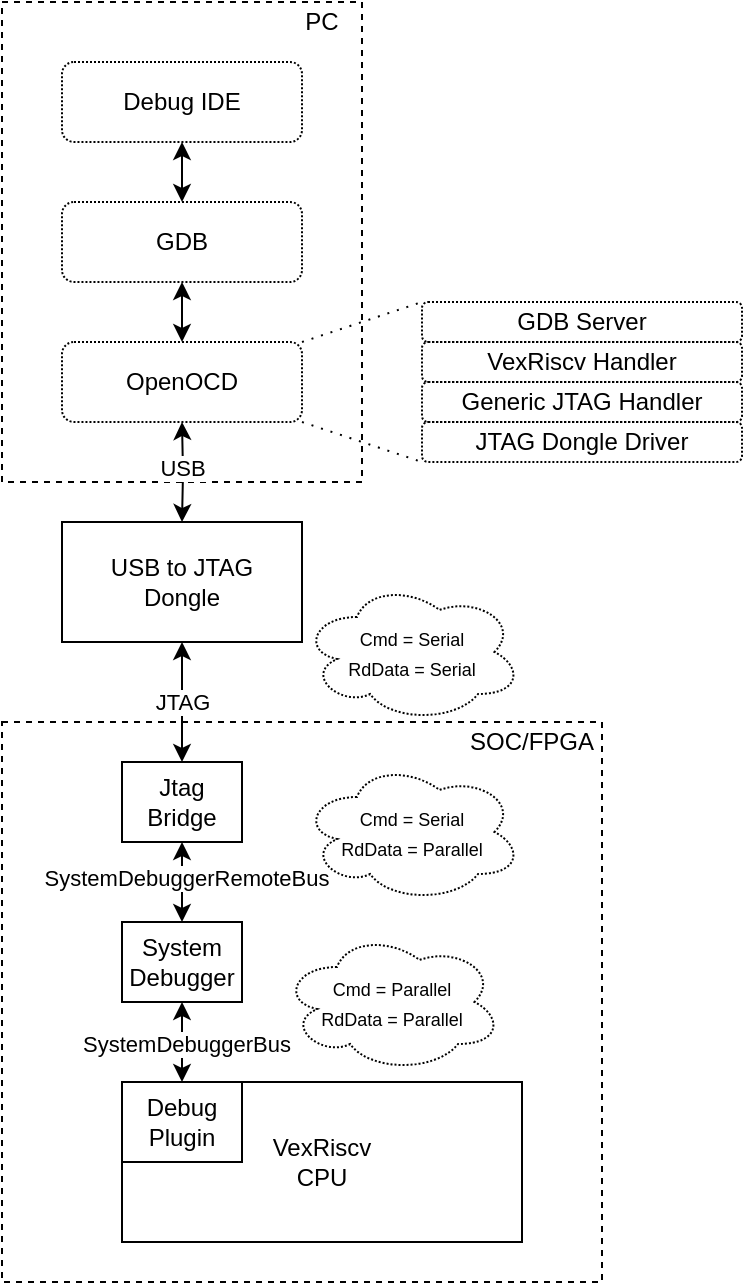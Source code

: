 <mxfile version="14.4.3" type="device"><diagram id="aFCiZEe507_Gjm7lJaAC" name="ide_to_cpu_data_flow"><mxGraphModel dx="763" dy="676" grid="1" gridSize="10" guides="1" tooltips="1" connect="1" arrows="1" fold="1" page="1" pageScale="1" pageWidth="850" pageHeight="1100" math="0" shadow="0"><root><mxCell id="0"/><mxCell id="1" parent="0"/><mxCell id="y0PzyDXFPsx-7QU3nUR2-37" value="" style="rounded=0;whiteSpace=wrap;html=1;fillColor=none;dashed=1;" vertex="1" parent="1"><mxGeometry x="200" y="320" width="180" height="240" as="geometry"/></mxCell><mxCell id="y0PzyDXFPsx-7QU3nUR2-1" value="VexRiscv&lt;br&gt;CPU" style="rounded=0;whiteSpace=wrap;html=1;" vertex="1" parent="1"><mxGeometry x="260" y="860" width="200" height="80" as="geometry"/></mxCell><mxCell id="y0PzyDXFPsx-7QU3nUR2-2" value="Debug&lt;br&gt;Plugin" style="rounded=0;whiteSpace=wrap;html=1;" vertex="1" parent="1"><mxGeometry x="260" y="860" width="60" height="40" as="geometry"/></mxCell><mxCell id="y0PzyDXFPsx-7QU3nUR2-3" value="" style="endArrow=classic;startArrow=classic;html=1;entryX=0.5;entryY=0;entryDx=0;entryDy=0;exitX=0.5;exitY=1;exitDx=0;exitDy=0;" edge="1" parent="1" source="y0PzyDXFPsx-7QU3nUR2-6" target="y0PzyDXFPsx-7QU3nUR2-2"><mxGeometry width="50" height="50" relative="1" as="geometry"><mxPoint x="190" y="900" as="sourcePoint"/><mxPoint x="-170" y="950" as="targetPoint"/></mxGeometry></mxCell><mxCell id="y0PzyDXFPsx-7QU3nUR2-4" value="SystemDebuggerBus" style="edgeLabel;html=1;align=center;verticalAlign=middle;resizable=0;points=[];" vertex="1" connectable="0" parent="y0PzyDXFPsx-7QU3nUR2-3"><mxGeometry x="0.028" y="2" relative="1" as="geometry"><mxPoint as="offset"/></mxGeometry></mxCell><mxCell id="y0PzyDXFPsx-7QU3nUR2-6" value="System&lt;br&gt;Debugger" style="rounded=0;whiteSpace=wrap;html=1;" vertex="1" parent="1"><mxGeometry x="260" y="780" width="60" height="40" as="geometry"/></mxCell><mxCell id="y0PzyDXFPsx-7QU3nUR2-8" value="Jtag&lt;br&gt;Bridge" style="rounded=0;whiteSpace=wrap;html=1;" vertex="1" parent="1"><mxGeometry x="260" y="700" width="60" height="40" as="geometry"/></mxCell><mxCell id="y0PzyDXFPsx-7QU3nUR2-9" value="" style="endArrow=classic;startArrow=classic;html=1;exitX=0.5;exitY=1;exitDx=0;exitDy=0;entryX=0.5;entryY=0;entryDx=0;entryDy=0;" edge="1" parent="1" source="y0PzyDXFPsx-7QU3nUR2-8" target="y0PzyDXFPsx-7QU3nUR2-6"><mxGeometry width="50" height="50" relative="1" as="geometry"><mxPoint x="-30" y="1030" as="sourcePoint"/><mxPoint x="100" y="900" as="targetPoint"/></mxGeometry></mxCell><mxCell id="y0PzyDXFPsx-7QU3nUR2-10" value="SystemDebuggerRemoteBus" style="edgeLabel;html=1;align=center;verticalAlign=middle;resizable=0;points=[];" vertex="1" connectable="0" parent="y0PzyDXFPsx-7QU3nUR2-9"><mxGeometry x="-0.092" y="2" relative="1" as="geometry"><mxPoint as="offset"/></mxGeometry></mxCell><mxCell id="y0PzyDXFPsx-7QU3nUR2-12" value="JTAG" style="endArrow=classic;startArrow=classic;html=1;exitX=0.5;exitY=0;exitDx=0;exitDy=0;entryX=0.5;entryY=1;entryDx=0;entryDy=0;" edge="1" parent="1" source="y0PzyDXFPsx-7QU3nUR2-8" target="y0PzyDXFPsx-7QU3nUR2-20"><mxGeometry width="50" height="50" relative="1" as="geometry"><mxPoint x="250" y="690" as="sourcePoint"/><mxPoint x="290" y="620" as="targetPoint"/></mxGeometry></mxCell><mxCell id="y0PzyDXFPsx-7QU3nUR2-13" value="" style="rounded=0;whiteSpace=wrap;html=1;fillColor=none;dashed=1;" vertex="1" parent="1"><mxGeometry x="200" y="680" width="300" height="280" as="geometry"/></mxCell><mxCell id="y0PzyDXFPsx-7QU3nUR2-14" value="SOC/FPGA" style="text;html=1;strokeColor=none;fillColor=none;align=center;verticalAlign=middle;whiteSpace=wrap;rounded=0;dashed=1;" vertex="1" parent="1"><mxGeometry x="430" y="680" width="70" height="20" as="geometry"/></mxCell><mxCell id="y0PzyDXFPsx-7QU3nUR2-20" value="USB to JTAG&lt;br&gt;Dongle" style="rounded=0;whiteSpace=wrap;html=1;fillColor=none;" vertex="1" parent="1"><mxGeometry x="230" y="580" width="120" height="60" as="geometry"/></mxCell><mxCell id="y0PzyDXFPsx-7QU3nUR2-23" value="" style="edgeStyle=orthogonalEdgeStyle;rounded=0;orthogonalLoop=1;jettySize=auto;html=1;exitX=0.5;exitY=1;exitDx=0;exitDy=0;startArrow=classic;startFill=1;" edge="1" parent="1" target="y0PzyDXFPsx-7QU3nUR2-20"><mxGeometry relative="1" as="geometry"><mxPoint x="290" y="530" as="sourcePoint"/></mxGeometry></mxCell><mxCell id="y0PzyDXFPsx-7QU3nUR2-36" value="USB" style="edgeLabel;html=1;align=center;verticalAlign=middle;resizable=0;points=[];" vertex="1" connectable="0" parent="y0PzyDXFPsx-7QU3nUR2-23"><mxGeometry x="-0.081" y="-1" relative="1" as="geometry"><mxPoint as="offset"/></mxGeometry></mxCell><mxCell id="y0PzyDXFPsx-7QU3nUR2-26" value="OpenOCD" style="rounded=1;whiteSpace=wrap;html=1;fillColor=none;dashed=1;dashPattern=1 1;" vertex="1" parent="1"><mxGeometry x="230" y="490" width="120" height="40" as="geometry"/></mxCell><mxCell id="y0PzyDXFPsx-7QU3nUR2-27" value="GDB" style="rounded=1;whiteSpace=wrap;html=1;fillColor=none;dashed=1;dashPattern=1 1;" vertex="1" parent="1"><mxGeometry x="230" y="420" width="120" height="40" as="geometry"/></mxCell><mxCell id="y0PzyDXFPsx-7QU3nUR2-28" value="Debug IDE" style="rounded=1;whiteSpace=wrap;html=1;fillColor=none;dashed=1;dashPattern=1 1;" vertex="1" parent="1"><mxGeometry x="230" y="350" width="120" height="40" as="geometry"/></mxCell><mxCell id="y0PzyDXFPsx-7QU3nUR2-29" value="" style="endArrow=classic;startArrow=classic;html=1;entryX=0.5;entryY=1;entryDx=0;entryDy=0;exitX=0.5;exitY=0;exitDx=0;exitDy=0;" edge="1" parent="1" source="y0PzyDXFPsx-7QU3nUR2-27" target="y0PzyDXFPsx-7QU3nUR2-28"><mxGeometry width="50" height="50" relative="1" as="geometry"><mxPoint x="125" y="430" as="sourcePoint"/><mxPoint x="175" y="380" as="targetPoint"/></mxGeometry></mxCell><mxCell id="y0PzyDXFPsx-7QU3nUR2-30" value="" style="endArrow=classic;startArrow=classic;html=1;entryX=0.5;entryY=1;entryDx=0;entryDy=0;exitX=0.5;exitY=0;exitDx=0;exitDy=0;" edge="1" parent="1" source="y0PzyDXFPsx-7QU3nUR2-26" target="y0PzyDXFPsx-7QU3nUR2-27"><mxGeometry width="50" height="50" relative="1" as="geometry"><mxPoint x="5" y="510" as="sourcePoint"/><mxPoint x="55" y="460" as="targetPoint"/></mxGeometry></mxCell><mxCell id="y0PzyDXFPsx-7QU3nUR2-33" value="&lt;font style=&quot;font-size: 9px&quot;&gt;Cmd = Serial&lt;br&gt;RdData = Parallel&lt;/font&gt;" style="ellipse;shape=cloud;whiteSpace=wrap;html=1;dashed=1;dashPattern=1 1;fillColor=none;" vertex="1" parent="1"><mxGeometry x="350" y="700" width="110" height="70" as="geometry"/></mxCell><mxCell id="y0PzyDXFPsx-7QU3nUR2-34" value="&lt;font style=&quot;font-size: 9px&quot;&gt;Cmd = Parallel&lt;br&gt;RdData = Parallel&lt;/font&gt;" style="ellipse;shape=cloud;whiteSpace=wrap;html=1;dashed=1;dashPattern=1 1;fillColor=none;" vertex="1" parent="1"><mxGeometry x="340" y="785" width="110" height="70" as="geometry"/></mxCell><mxCell id="y0PzyDXFPsx-7QU3nUR2-35" value="&lt;font style=&quot;font-size: 9px&quot;&gt;Cmd = Serial&lt;br&gt;RdData = Serial&lt;/font&gt;" style="ellipse;shape=cloud;whiteSpace=wrap;html=1;dashed=1;dashPattern=1 1;fillColor=none;" vertex="1" parent="1"><mxGeometry x="350" y="610" width="110" height="70" as="geometry"/></mxCell><mxCell id="y0PzyDXFPsx-7QU3nUR2-38" value="PC" style="text;html=1;strokeColor=none;fillColor=none;align=center;verticalAlign=middle;whiteSpace=wrap;rounded=0;dashed=1;" vertex="1" parent="1"><mxGeometry x="340" y="320" width="40" height="20" as="geometry"/></mxCell><mxCell id="y0PzyDXFPsx-7QU3nUR2-39" value="GDB Server" style="rounded=1;whiteSpace=wrap;html=1;dashed=1;dashPattern=1 1;fillColor=none;" vertex="1" parent="1"><mxGeometry x="410" y="470" width="160" height="20" as="geometry"/></mxCell><mxCell id="y0PzyDXFPsx-7QU3nUR2-40" value="JTAG Dongle Driver" style="rounded=1;whiteSpace=wrap;html=1;dashed=1;dashPattern=1 1;fillColor=none;" vertex="1" parent="1"><mxGeometry x="410" y="530" width="160" height="20" as="geometry"/></mxCell><mxCell id="y0PzyDXFPsx-7QU3nUR2-41" value="VexRiscv Handler" style="rounded=1;whiteSpace=wrap;html=1;dashed=1;dashPattern=1 1;fillColor=none;" vertex="1" parent="1"><mxGeometry x="410" y="490" width="160" height="20" as="geometry"/></mxCell><mxCell id="y0PzyDXFPsx-7QU3nUR2-42" value="Generic JTAG Handler" style="rounded=1;whiteSpace=wrap;html=1;dashed=1;dashPattern=1 1;fillColor=none;" vertex="1" parent="1"><mxGeometry x="410" y="510" width="160" height="20" as="geometry"/></mxCell><mxCell id="y0PzyDXFPsx-7QU3nUR2-43" value="" style="endArrow=none;dashed=1;html=1;exitX=1;exitY=0;exitDx=0;exitDy=0;entryX=0;entryY=0;entryDx=0;entryDy=0;dashPattern=1 4;" edge="1" parent="1" source="y0PzyDXFPsx-7QU3nUR2-26" target="y0PzyDXFPsx-7QU3nUR2-39"><mxGeometry width="50" height="50" relative="1" as="geometry"><mxPoint x="410" y="450" as="sourcePoint"/><mxPoint x="490" y="390" as="targetPoint"/></mxGeometry></mxCell><mxCell id="y0PzyDXFPsx-7QU3nUR2-44" value="" style="endArrow=none;dashed=1;html=1;exitX=1;exitY=1;exitDx=0;exitDy=0;entryX=0;entryY=1;entryDx=0;entryDy=0;dashPattern=1 4;" edge="1" parent="1" source="y0PzyDXFPsx-7QU3nUR2-26" target="y0PzyDXFPsx-7QU3nUR2-40"><mxGeometry width="50" height="50" relative="1" as="geometry"><mxPoint x="360" y="500" as="sourcePoint"/><mxPoint x="420.0" y="480" as="targetPoint"/></mxGeometry></mxCell></root></mxGraphModel></diagram></mxfile>